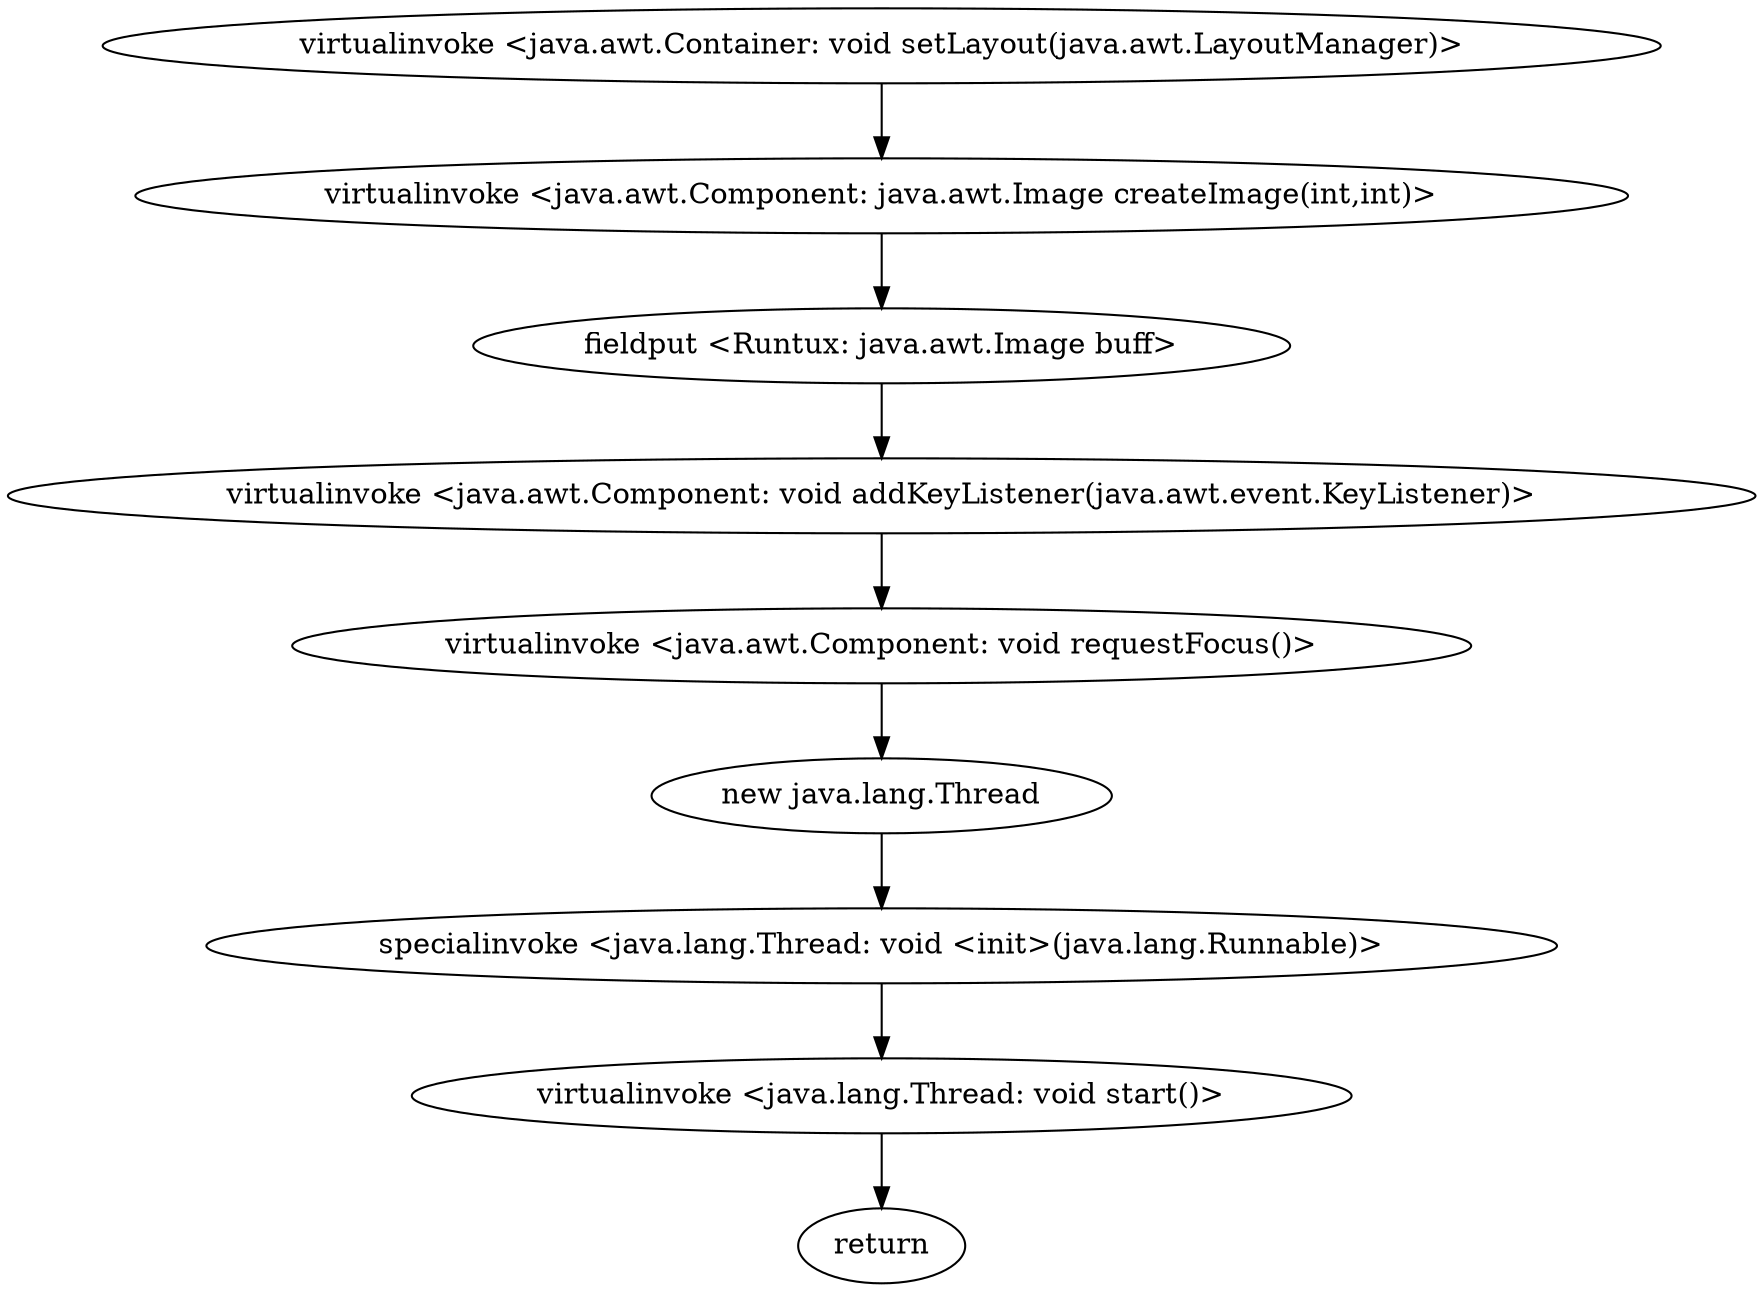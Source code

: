 digraph "" {
"virtualinvoke <java.awt.Container: void setLayout(java.awt.LayoutManager)>";
 "virtualinvoke <java.awt.Container: void setLayout(java.awt.LayoutManager)>"->"virtualinvoke <java.awt.Component: java.awt.Image createImage(int,int)>";
 "virtualinvoke <java.awt.Component: java.awt.Image createImage(int,int)>"->"fieldput <Runtux: java.awt.Image buff>";
 "fieldput <Runtux: java.awt.Image buff>"->"virtualinvoke <java.awt.Component: void addKeyListener(java.awt.event.KeyListener)>";
 "virtualinvoke <java.awt.Component: void addKeyListener(java.awt.event.KeyListener)>"->"virtualinvoke <java.awt.Component: void requestFocus()>";
 "virtualinvoke <java.awt.Component: void requestFocus()>"->"new java.lang.Thread";
 "new java.lang.Thread"->"specialinvoke <java.lang.Thread: void <init>(java.lang.Runnable)>";
 "specialinvoke <java.lang.Thread: void <init>(java.lang.Runnable)>"->"virtualinvoke <java.lang.Thread: void start()>";
 "virtualinvoke <java.lang.Thread: void start()>"->"return";
}
